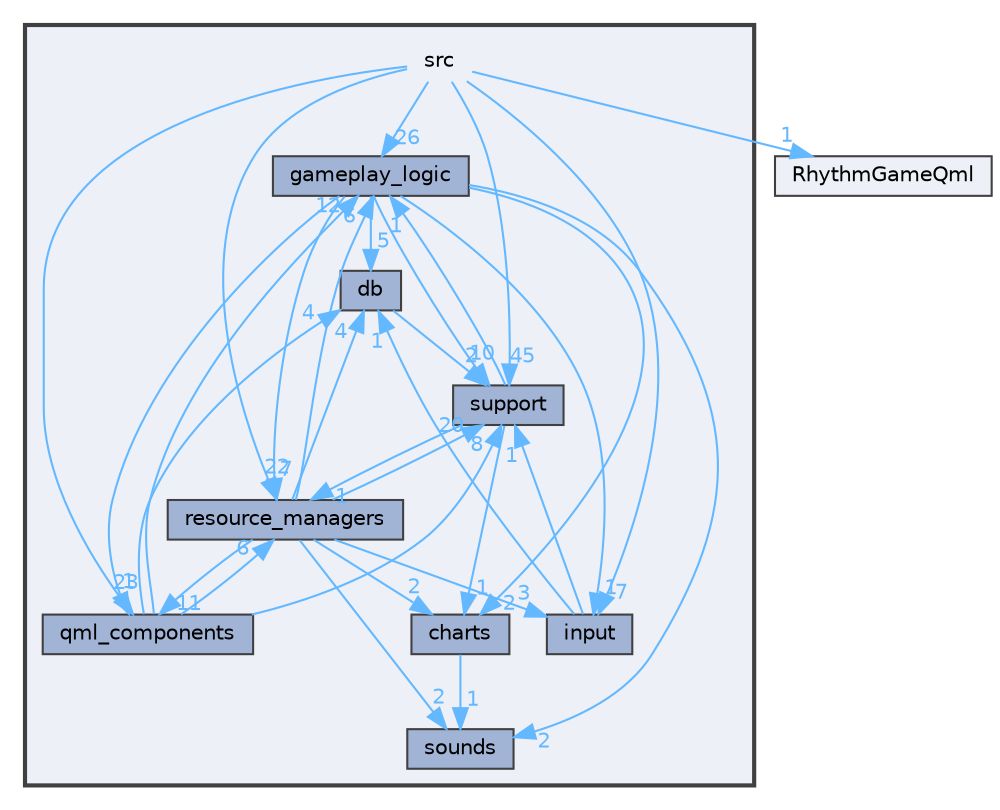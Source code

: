 digraph "src"
{
 // LATEX_PDF_SIZE
  bgcolor="transparent";
  edge [fontname=Helvetica,fontsize=10,labelfontname=Helvetica,labelfontsize=10];
  node [fontname=Helvetica,fontsize=10,shape=box,height=0.2,width=0.4];
  compound=true
  subgraph clusterdir_68267d1309a1af8e8297ef4c3efbcdba {
    graph [ bgcolor="#edf0f7", pencolor="grey25", label="", fontname=Helvetica,fontsize=10 style="filled,bold", URL="dir_68267d1309a1af8e8297ef4c3efbcdba.html",tooltip=""]
    dir_68267d1309a1af8e8297ef4c3efbcdba [shape=plaintext, label="src"];
  dir_b1e1480277e1bd1794b03e39c91b2dd4 [label="charts", fillcolor="#a2b4d6", color="grey25", style="filled", URL="dir_b1e1480277e1bd1794b03e39c91b2dd4.html",tooltip=""];
  dir_18fd539062cd3a2de3dfd78991cf728d [label="db", fillcolor="#a2b4d6", color="grey25", style="filled", URL="dir_18fd539062cd3a2de3dfd78991cf728d.html",tooltip=""];
  dir_532906d8876b5477dcd3b8816c48a7ca [label="gameplay_logic", fillcolor="#a2b4d6", color="grey25", style="filled", URL="dir_532906d8876b5477dcd3b8816c48a7ca.html",tooltip=""];
  dir_d365e15d984c8d0205117ee0c40d6716 [label="input", fillcolor="#a2b4d6", color="grey25", style="filled", URL="dir_d365e15d984c8d0205117ee0c40d6716.html",tooltip=""];
  dir_870fedec2d106ed34b9454ee795594d3 [label="qml_components", fillcolor="#a2b4d6", color="grey25", style="filled", URL="dir_870fedec2d106ed34b9454ee795594d3.html",tooltip=""];
  dir_527bc9af833e63dbc16533b60a5f5ab8 [label="resource_managers", fillcolor="#a2b4d6", color="grey25", style="filled", URL="dir_527bc9af833e63dbc16533b60a5f5ab8.html",tooltip=""];
  dir_a96564f6348ccf85c63c82abdf96cc4c [label="sounds", fillcolor="#a2b4d6", color="grey25", style="filled", URL="dir_a96564f6348ccf85c63c82abdf96cc4c.html",tooltip=""];
  dir_021c64f412f6b3b6708367bb6d6ca209 [label="support", fillcolor="#a2b4d6", color="grey25", style="filled", URL="dir_021c64f412f6b3b6708367bb6d6ca209.html",tooltip=""];
  }
  dir_93b620ca52d15d6769586ad1bbe408e7 [label="RhythmGameQml", fillcolor="#edf0f7", color="grey25", style="filled", URL="dir_93b620ca52d15d6769586ad1bbe408e7.html",tooltip=""];
  dir_68267d1309a1af8e8297ef4c3efbcdba->dir_021c64f412f6b3b6708367bb6d6ca209 [headlabel="45", labeldistance=1.5 headhref="dir_000011_000012.html" href="dir_000011_000012.html" color="steelblue1" fontcolor="steelblue1"];
  dir_68267d1309a1af8e8297ef4c3efbcdba->dir_527bc9af833e63dbc16533b60a5f5ab8 [headlabel="22", labeldistance=1.5 headhref="dir_000011_000007.html" href="dir_000011_000007.html" color="steelblue1" fontcolor="steelblue1"];
  dir_68267d1309a1af8e8297ef4c3efbcdba->dir_532906d8876b5477dcd3b8816c48a7ca [headlabel="26", labeldistance=1.5 headhref="dir_000011_000003.html" href="dir_000011_000003.html" color="steelblue1" fontcolor="steelblue1"];
  dir_68267d1309a1af8e8297ef4c3efbcdba->dir_870fedec2d106ed34b9454ee795594d3 [headlabel="23", labeldistance=1.5 headhref="dir_000011_000006.html" href="dir_000011_000006.html" color="steelblue1" fontcolor="steelblue1"];
  dir_68267d1309a1af8e8297ef4c3efbcdba->dir_93b620ca52d15d6769586ad1bbe408e7 [headlabel="1", labeldistance=1.5 headhref="dir_000011_000008.html" href="dir_000011_000008.html" color="steelblue1" fontcolor="steelblue1"];
  dir_68267d1309a1af8e8297ef4c3efbcdba->dir_d365e15d984c8d0205117ee0c40d6716 [headlabel="7", labeldistance=1.5 headhref="dir_000011_000004.html" href="dir_000011_000004.html" color="steelblue1" fontcolor="steelblue1"];
  dir_b1e1480277e1bd1794b03e39c91b2dd4->dir_a96564f6348ccf85c63c82abdf96cc4c [headlabel="1", labeldistance=1.5 headhref="dir_000000_000010.html" href="dir_000000_000010.html" color="steelblue1" fontcolor="steelblue1"];
  dir_18fd539062cd3a2de3dfd78991cf728d->dir_021c64f412f6b3b6708367bb6d6ca209 [headlabel="2", labeldistance=1.5 headhref="dir_000001_000012.html" href="dir_000001_000012.html" color="steelblue1" fontcolor="steelblue1"];
  dir_532906d8876b5477dcd3b8816c48a7ca->dir_021c64f412f6b3b6708367bb6d6ca209 [headlabel="10", labeldistance=1.5 headhref="dir_000003_000012.html" href="dir_000003_000012.html" color="steelblue1" fontcolor="steelblue1"];
  dir_532906d8876b5477dcd3b8816c48a7ca->dir_18fd539062cd3a2de3dfd78991cf728d [headlabel="5", labeldistance=1.5 headhref="dir_000003_000001.html" href="dir_000003_000001.html" color="steelblue1" fontcolor="steelblue1"];
  dir_532906d8876b5477dcd3b8816c48a7ca->dir_527bc9af833e63dbc16533b60a5f5ab8 [headlabel="7", labeldistance=1.5 headhref="dir_000003_000007.html" href="dir_000003_000007.html" color="steelblue1" fontcolor="steelblue1"];
  dir_532906d8876b5477dcd3b8816c48a7ca->dir_870fedec2d106ed34b9454ee795594d3 [headlabel="1", labeldistance=1.5 headhref="dir_000003_000006.html" href="dir_000003_000006.html" color="steelblue1" fontcolor="steelblue1"];
  dir_532906d8876b5477dcd3b8816c48a7ca->dir_a96564f6348ccf85c63c82abdf96cc4c [headlabel="2", labeldistance=1.5 headhref="dir_000003_000010.html" href="dir_000003_000010.html" color="steelblue1" fontcolor="steelblue1"];
  dir_532906d8876b5477dcd3b8816c48a7ca->dir_b1e1480277e1bd1794b03e39c91b2dd4 [headlabel="2", labeldistance=1.5 headhref="dir_000003_000000.html" href="dir_000003_000000.html" color="steelblue1" fontcolor="steelblue1"];
  dir_532906d8876b5477dcd3b8816c48a7ca->dir_d365e15d984c8d0205117ee0c40d6716 [headlabel="1", labeldistance=1.5 headhref="dir_000003_000004.html" href="dir_000003_000004.html" color="steelblue1" fontcolor="steelblue1"];
  dir_d365e15d984c8d0205117ee0c40d6716->dir_021c64f412f6b3b6708367bb6d6ca209 [headlabel="1", labeldistance=1.5 headhref="dir_000004_000012.html" href="dir_000004_000012.html" color="steelblue1" fontcolor="steelblue1"];
  dir_d365e15d984c8d0205117ee0c40d6716->dir_18fd539062cd3a2de3dfd78991cf728d [headlabel="1", labeldistance=1.5 headhref="dir_000004_000001.html" href="dir_000004_000001.html" color="steelblue1" fontcolor="steelblue1"];
  dir_870fedec2d106ed34b9454ee795594d3->dir_021c64f412f6b3b6708367bb6d6ca209 [headlabel="8", labeldistance=1.5 headhref="dir_000006_000012.html" href="dir_000006_000012.html" color="steelblue1" fontcolor="steelblue1"];
  dir_870fedec2d106ed34b9454ee795594d3->dir_18fd539062cd3a2de3dfd78991cf728d [headlabel="4", labeldistance=1.5 headhref="dir_000006_000001.html" href="dir_000006_000001.html" color="steelblue1" fontcolor="steelblue1"];
  dir_870fedec2d106ed34b9454ee795594d3->dir_527bc9af833e63dbc16533b60a5f5ab8 [headlabel="6", labeldistance=1.5 headhref="dir_000006_000007.html" href="dir_000006_000007.html" color="steelblue1" fontcolor="steelblue1"];
  dir_870fedec2d106ed34b9454ee795594d3->dir_532906d8876b5477dcd3b8816c48a7ca [headlabel="12", labeldistance=1.5 headhref="dir_000006_000003.html" href="dir_000006_000003.html" color="steelblue1" fontcolor="steelblue1"];
  dir_527bc9af833e63dbc16533b60a5f5ab8->dir_021c64f412f6b3b6708367bb6d6ca209 [headlabel="20", labeldistance=1.5 headhref="dir_000007_000012.html" href="dir_000007_000012.html" color="steelblue1" fontcolor="steelblue1"];
  dir_527bc9af833e63dbc16533b60a5f5ab8->dir_18fd539062cd3a2de3dfd78991cf728d [headlabel="4", labeldistance=1.5 headhref="dir_000007_000001.html" href="dir_000007_000001.html" color="steelblue1" fontcolor="steelblue1"];
  dir_527bc9af833e63dbc16533b60a5f5ab8->dir_532906d8876b5477dcd3b8816c48a7ca [headlabel="6", labeldistance=1.5 headhref="dir_000007_000003.html" href="dir_000007_000003.html" color="steelblue1" fontcolor="steelblue1"];
  dir_527bc9af833e63dbc16533b60a5f5ab8->dir_870fedec2d106ed34b9454ee795594d3 [headlabel="11", labeldistance=1.5 headhref="dir_000007_000006.html" href="dir_000007_000006.html" color="steelblue1" fontcolor="steelblue1"];
  dir_527bc9af833e63dbc16533b60a5f5ab8->dir_a96564f6348ccf85c63c82abdf96cc4c [headlabel="2", labeldistance=1.5 headhref="dir_000007_000010.html" href="dir_000007_000010.html" color="steelblue1" fontcolor="steelblue1"];
  dir_527bc9af833e63dbc16533b60a5f5ab8->dir_b1e1480277e1bd1794b03e39c91b2dd4 [headlabel="2", labeldistance=1.5 headhref="dir_000007_000000.html" href="dir_000007_000000.html" color="steelblue1" fontcolor="steelblue1"];
  dir_527bc9af833e63dbc16533b60a5f5ab8->dir_d365e15d984c8d0205117ee0c40d6716 [headlabel="3", labeldistance=1.5 headhref="dir_000007_000004.html" href="dir_000007_000004.html" color="steelblue1" fontcolor="steelblue1"];
  dir_021c64f412f6b3b6708367bb6d6ca209->dir_527bc9af833e63dbc16533b60a5f5ab8 [headlabel="1", labeldistance=1.5 headhref="dir_000012_000007.html" href="dir_000012_000007.html" color="steelblue1" fontcolor="steelblue1"];
  dir_021c64f412f6b3b6708367bb6d6ca209->dir_532906d8876b5477dcd3b8816c48a7ca [headlabel="1", labeldistance=1.5 headhref="dir_000012_000003.html" href="dir_000012_000003.html" color="steelblue1" fontcolor="steelblue1"];
  dir_021c64f412f6b3b6708367bb6d6ca209->dir_b1e1480277e1bd1794b03e39c91b2dd4 [headlabel="1", labeldistance=1.5 headhref="dir_000012_000000.html" href="dir_000012_000000.html" color="steelblue1" fontcolor="steelblue1"];
}
